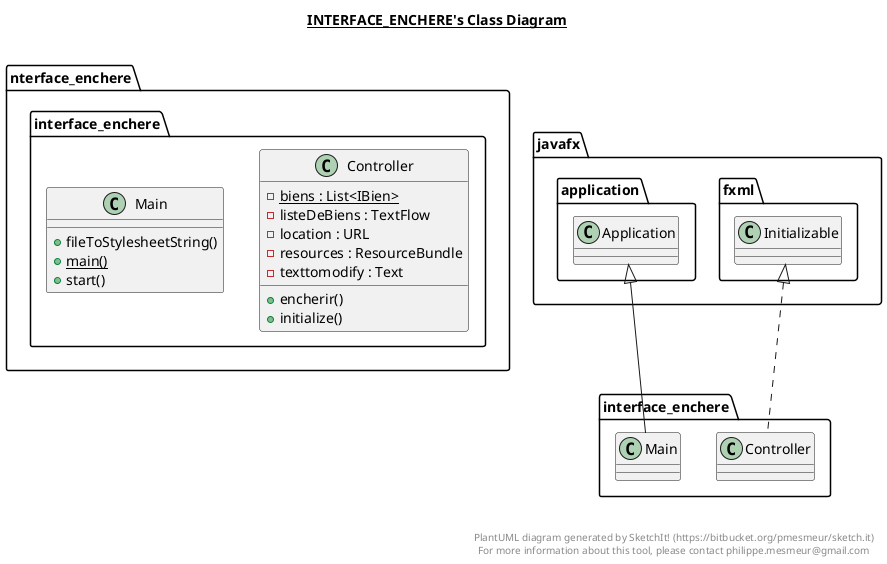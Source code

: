 @startuml

title __INTERFACE_ENCHERE's Class Diagram__\n

    namespace nterface_enchere {
      class interface_enchere.Controller {
          {static} - biens : List<IBien>
          - listeDeBiens : TextFlow
          - location : URL
          - resources : ResourceBundle
          - texttomodify : Text
          + encherir()
          + initialize()
      }
    }


    namespace nterface_enchere {
      class interface_enchere.Main {
          + fileToStylesheetString()
          {static} + main()
          + start()
      }
    }


  interface_enchere.Controller .up.|> javafx.fxml.Initializable
  interface_enchere.Main -up-|> javafx.application.Application


right footer


PlantUML diagram generated by SketchIt! (https://bitbucket.org/pmesmeur/sketch.it)
For more information about this tool, please contact philippe.mesmeur@gmail.com
endfooter

@enduml
